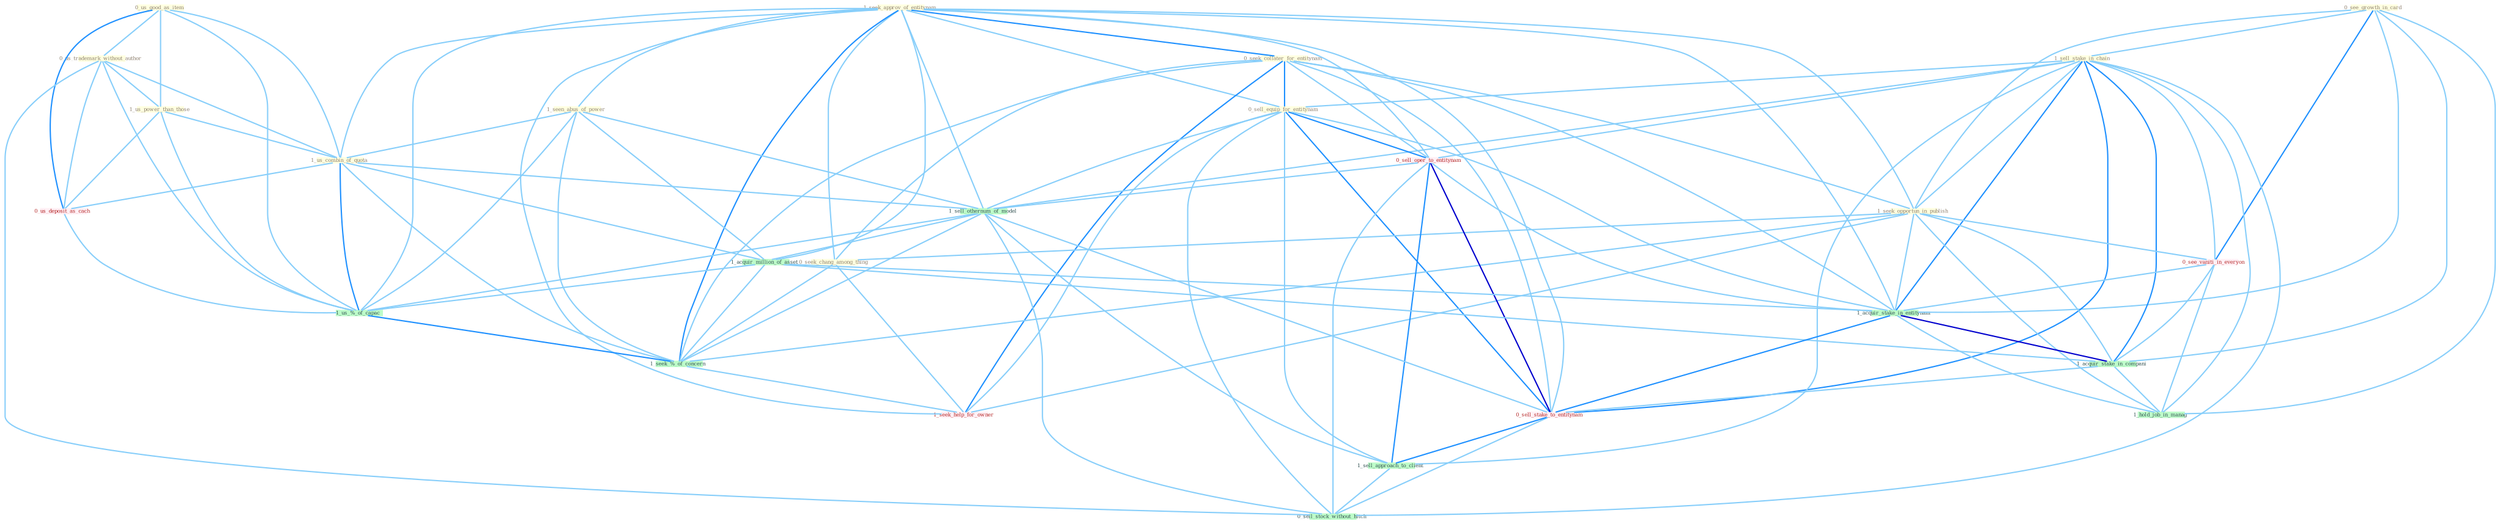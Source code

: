 Graph G{ 
    node
    [shape=polygon,style=filled,width=.5,height=.06,color="#BDFCC9",fixedsize=true,fontsize=4,
    fontcolor="#2f4f4f"];
    {node
    [color="#ffffe0", fontcolor="#8b7d6b"] "1_seek_approv_of_entitynam " "0_us_good_as_item " "0_seek_collater_for_entitynam " "0_us_trademark_without_author " "1_seen_abus_of_power " "0_see_growth_in_card " "1_sell_stake_in_chain " "1_us_power_than_those " "0_sell_equip_for_entitynam " "1_us_combin_of_quota " "1_seek_opportun_in_publish " "0_seek_chang_among_thing "}
{node [color="#fff0f5", fontcolor="#b22222"] "0_sell_oper_to_entitynam " "0_see_vaniti_in_everyon " "0_us_deposit_as_cach " "0_sell_stake_to_entitynam " "1_seek_help_for_owner "}
edge [color="#B0E2FF"];

	"1_seek_approv_of_entitynam " -- "0_seek_collater_for_entitynam " [w="2", color="#1e90ff" , len=0.8];
	"1_seek_approv_of_entitynam " -- "1_seen_abus_of_power " [w="1", color="#87cefa" ];
	"1_seek_approv_of_entitynam " -- "0_sell_equip_for_entitynam " [w="1", color="#87cefa" ];
	"1_seek_approv_of_entitynam " -- "1_us_combin_of_quota " [w="1", color="#87cefa" ];
	"1_seek_approv_of_entitynam " -- "1_seek_opportun_in_publish " [w="1", color="#87cefa" ];
	"1_seek_approv_of_entitynam " -- "0_seek_chang_among_thing " [w="1", color="#87cefa" ];
	"1_seek_approv_of_entitynam " -- "0_sell_oper_to_entitynam " [w="1", color="#87cefa" ];
	"1_seek_approv_of_entitynam " -- "1_sell_othernum_of_model " [w="1", color="#87cefa" ];
	"1_seek_approv_of_entitynam " -- "1_acquir_million_of_asset " [w="1", color="#87cefa" ];
	"1_seek_approv_of_entitynam " -- "1_acquir_stake_in_entitynam " [w="1", color="#87cefa" ];
	"1_seek_approv_of_entitynam " -- "0_sell_stake_to_entitynam " [w="1", color="#87cefa" ];
	"1_seek_approv_of_entitynam " -- "1_us_%_of_capac " [w="1", color="#87cefa" ];
	"1_seek_approv_of_entitynam " -- "1_seek_%_of_concern " [w="2", color="#1e90ff" , len=0.8];
	"1_seek_approv_of_entitynam " -- "1_seek_help_for_owner " [w="1", color="#87cefa" ];
	"0_us_good_as_item " -- "0_us_trademark_without_author " [w="1", color="#87cefa" ];
	"0_us_good_as_item " -- "1_us_power_than_those " [w="1", color="#87cefa" ];
	"0_us_good_as_item " -- "1_us_combin_of_quota " [w="1", color="#87cefa" ];
	"0_us_good_as_item " -- "0_us_deposit_as_cach " [w="2", color="#1e90ff" , len=0.8];
	"0_us_good_as_item " -- "1_us_%_of_capac " [w="1", color="#87cefa" ];
	"0_seek_collater_for_entitynam " -- "0_sell_equip_for_entitynam " [w="2", color="#1e90ff" , len=0.8];
	"0_seek_collater_for_entitynam " -- "1_seek_opportun_in_publish " [w="1", color="#87cefa" ];
	"0_seek_collater_for_entitynam " -- "0_seek_chang_among_thing " [w="1", color="#87cefa" ];
	"0_seek_collater_for_entitynam " -- "0_sell_oper_to_entitynam " [w="1", color="#87cefa" ];
	"0_seek_collater_for_entitynam " -- "1_acquir_stake_in_entitynam " [w="1", color="#87cefa" ];
	"0_seek_collater_for_entitynam " -- "0_sell_stake_to_entitynam " [w="1", color="#87cefa" ];
	"0_seek_collater_for_entitynam " -- "1_seek_%_of_concern " [w="1", color="#87cefa" ];
	"0_seek_collater_for_entitynam " -- "1_seek_help_for_owner " [w="2", color="#1e90ff" , len=0.8];
	"0_us_trademark_without_author " -- "1_us_power_than_those " [w="1", color="#87cefa" ];
	"0_us_trademark_without_author " -- "1_us_combin_of_quota " [w="1", color="#87cefa" ];
	"0_us_trademark_without_author " -- "0_us_deposit_as_cach " [w="1", color="#87cefa" ];
	"0_us_trademark_without_author " -- "1_us_%_of_capac " [w="1", color="#87cefa" ];
	"0_us_trademark_without_author " -- "0_sell_stock_without_hitch " [w="1", color="#87cefa" ];
	"1_seen_abus_of_power " -- "1_us_combin_of_quota " [w="1", color="#87cefa" ];
	"1_seen_abus_of_power " -- "1_sell_othernum_of_model " [w="1", color="#87cefa" ];
	"1_seen_abus_of_power " -- "1_acquir_million_of_asset " [w="1", color="#87cefa" ];
	"1_seen_abus_of_power " -- "1_us_%_of_capac " [w="1", color="#87cefa" ];
	"1_seen_abus_of_power " -- "1_seek_%_of_concern " [w="1", color="#87cefa" ];
	"0_see_growth_in_card " -- "1_sell_stake_in_chain " [w="1", color="#87cefa" ];
	"0_see_growth_in_card " -- "1_seek_opportun_in_publish " [w="1", color="#87cefa" ];
	"0_see_growth_in_card " -- "0_see_vaniti_in_everyon " [w="2", color="#1e90ff" , len=0.8];
	"0_see_growth_in_card " -- "1_acquir_stake_in_entitynam " [w="1", color="#87cefa" ];
	"0_see_growth_in_card " -- "1_acquir_stake_in_compani " [w="1", color="#87cefa" ];
	"0_see_growth_in_card " -- "1_hold_job_in_manag " [w="1", color="#87cefa" ];
	"1_sell_stake_in_chain " -- "0_sell_equip_for_entitynam " [w="1", color="#87cefa" ];
	"1_sell_stake_in_chain " -- "1_seek_opportun_in_publish " [w="1", color="#87cefa" ];
	"1_sell_stake_in_chain " -- "0_sell_oper_to_entitynam " [w="1", color="#87cefa" ];
	"1_sell_stake_in_chain " -- "1_sell_othernum_of_model " [w="1", color="#87cefa" ];
	"1_sell_stake_in_chain " -- "0_see_vaniti_in_everyon " [w="1", color="#87cefa" ];
	"1_sell_stake_in_chain " -- "1_acquir_stake_in_entitynam " [w="2", color="#1e90ff" , len=0.8];
	"1_sell_stake_in_chain " -- "1_acquir_stake_in_compani " [w="2", color="#1e90ff" , len=0.8];
	"1_sell_stake_in_chain " -- "0_sell_stake_to_entitynam " [w="2", color="#1e90ff" , len=0.8];
	"1_sell_stake_in_chain " -- "1_sell_approach_to_client " [w="1", color="#87cefa" ];
	"1_sell_stake_in_chain " -- "1_hold_job_in_manag " [w="1", color="#87cefa" ];
	"1_sell_stake_in_chain " -- "0_sell_stock_without_hitch " [w="1", color="#87cefa" ];
	"1_us_power_than_those " -- "1_us_combin_of_quota " [w="1", color="#87cefa" ];
	"1_us_power_than_those " -- "0_us_deposit_as_cach " [w="1", color="#87cefa" ];
	"1_us_power_than_those " -- "1_us_%_of_capac " [w="1", color="#87cefa" ];
	"0_sell_equip_for_entitynam " -- "0_sell_oper_to_entitynam " [w="2", color="#1e90ff" , len=0.8];
	"0_sell_equip_for_entitynam " -- "1_sell_othernum_of_model " [w="1", color="#87cefa" ];
	"0_sell_equip_for_entitynam " -- "1_acquir_stake_in_entitynam " [w="1", color="#87cefa" ];
	"0_sell_equip_for_entitynam " -- "0_sell_stake_to_entitynam " [w="2", color="#1e90ff" , len=0.8];
	"0_sell_equip_for_entitynam " -- "1_sell_approach_to_client " [w="1", color="#87cefa" ];
	"0_sell_equip_for_entitynam " -- "0_sell_stock_without_hitch " [w="1", color="#87cefa" ];
	"0_sell_equip_for_entitynam " -- "1_seek_help_for_owner " [w="1", color="#87cefa" ];
	"1_us_combin_of_quota " -- "1_sell_othernum_of_model " [w="1", color="#87cefa" ];
	"1_us_combin_of_quota " -- "1_acquir_million_of_asset " [w="1", color="#87cefa" ];
	"1_us_combin_of_quota " -- "0_us_deposit_as_cach " [w="1", color="#87cefa" ];
	"1_us_combin_of_quota " -- "1_us_%_of_capac " [w="2", color="#1e90ff" , len=0.8];
	"1_us_combin_of_quota " -- "1_seek_%_of_concern " [w="1", color="#87cefa" ];
	"1_seek_opportun_in_publish " -- "0_seek_chang_among_thing " [w="1", color="#87cefa" ];
	"1_seek_opportun_in_publish " -- "0_see_vaniti_in_everyon " [w="1", color="#87cefa" ];
	"1_seek_opportun_in_publish " -- "1_acquir_stake_in_entitynam " [w="1", color="#87cefa" ];
	"1_seek_opportun_in_publish " -- "1_acquir_stake_in_compani " [w="1", color="#87cefa" ];
	"1_seek_opportun_in_publish " -- "1_hold_job_in_manag " [w="1", color="#87cefa" ];
	"1_seek_opportun_in_publish " -- "1_seek_%_of_concern " [w="1", color="#87cefa" ];
	"1_seek_opportun_in_publish " -- "1_seek_help_for_owner " [w="1", color="#87cefa" ];
	"0_seek_chang_among_thing " -- "1_seek_%_of_concern " [w="1", color="#87cefa" ];
	"0_seek_chang_among_thing " -- "1_seek_help_for_owner " [w="1", color="#87cefa" ];
	"0_sell_oper_to_entitynam " -- "1_sell_othernum_of_model " [w="1", color="#87cefa" ];
	"0_sell_oper_to_entitynam " -- "1_acquir_stake_in_entitynam " [w="1", color="#87cefa" ];
	"0_sell_oper_to_entitynam " -- "0_sell_stake_to_entitynam " [w="3", color="#0000cd" , len=0.6];
	"0_sell_oper_to_entitynam " -- "1_sell_approach_to_client " [w="2", color="#1e90ff" , len=0.8];
	"0_sell_oper_to_entitynam " -- "0_sell_stock_without_hitch " [w="1", color="#87cefa" ];
	"1_sell_othernum_of_model " -- "1_acquir_million_of_asset " [w="1", color="#87cefa" ];
	"1_sell_othernum_of_model " -- "0_sell_stake_to_entitynam " [w="1", color="#87cefa" ];
	"1_sell_othernum_of_model " -- "1_us_%_of_capac " [w="1", color="#87cefa" ];
	"1_sell_othernum_of_model " -- "1_sell_approach_to_client " [w="1", color="#87cefa" ];
	"1_sell_othernum_of_model " -- "0_sell_stock_without_hitch " [w="1", color="#87cefa" ];
	"1_sell_othernum_of_model " -- "1_seek_%_of_concern " [w="1", color="#87cefa" ];
	"0_see_vaniti_in_everyon " -- "1_acquir_stake_in_entitynam " [w="1", color="#87cefa" ];
	"0_see_vaniti_in_everyon " -- "1_acquir_stake_in_compani " [w="1", color="#87cefa" ];
	"0_see_vaniti_in_everyon " -- "1_hold_job_in_manag " [w="1", color="#87cefa" ];
	"1_acquir_million_of_asset " -- "1_acquir_stake_in_entitynam " [w="1", color="#87cefa" ];
	"1_acquir_million_of_asset " -- "1_acquir_stake_in_compani " [w="1", color="#87cefa" ];
	"1_acquir_million_of_asset " -- "1_us_%_of_capac " [w="1", color="#87cefa" ];
	"1_acquir_million_of_asset " -- "1_seek_%_of_concern " [w="1", color="#87cefa" ];
	"0_us_deposit_as_cach " -- "1_us_%_of_capac " [w="1", color="#87cefa" ];
	"1_acquir_stake_in_entitynam " -- "1_acquir_stake_in_compani " [w="3", color="#0000cd" , len=0.6];
	"1_acquir_stake_in_entitynam " -- "0_sell_stake_to_entitynam " [w="2", color="#1e90ff" , len=0.8];
	"1_acquir_stake_in_entitynam " -- "1_hold_job_in_manag " [w="1", color="#87cefa" ];
	"1_acquir_stake_in_compani " -- "0_sell_stake_to_entitynam " [w="1", color="#87cefa" ];
	"1_acquir_stake_in_compani " -- "1_hold_job_in_manag " [w="1", color="#87cefa" ];
	"0_sell_stake_to_entitynam " -- "1_sell_approach_to_client " [w="2", color="#1e90ff" , len=0.8];
	"0_sell_stake_to_entitynam " -- "0_sell_stock_without_hitch " [w="1", color="#87cefa" ];
	"1_us_%_of_capac " -- "1_seek_%_of_concern " [w="2", color="#1e90ff" , len=0.8];
	"1_sell_approach_to_client " -- "0_sell_stock_without_hitch " [w="1", color="#87cefa" ];
	"1_seek_%_of_concern " -- "1_seek_help_for_owner " [w="1", color="#87cefa" ];
}